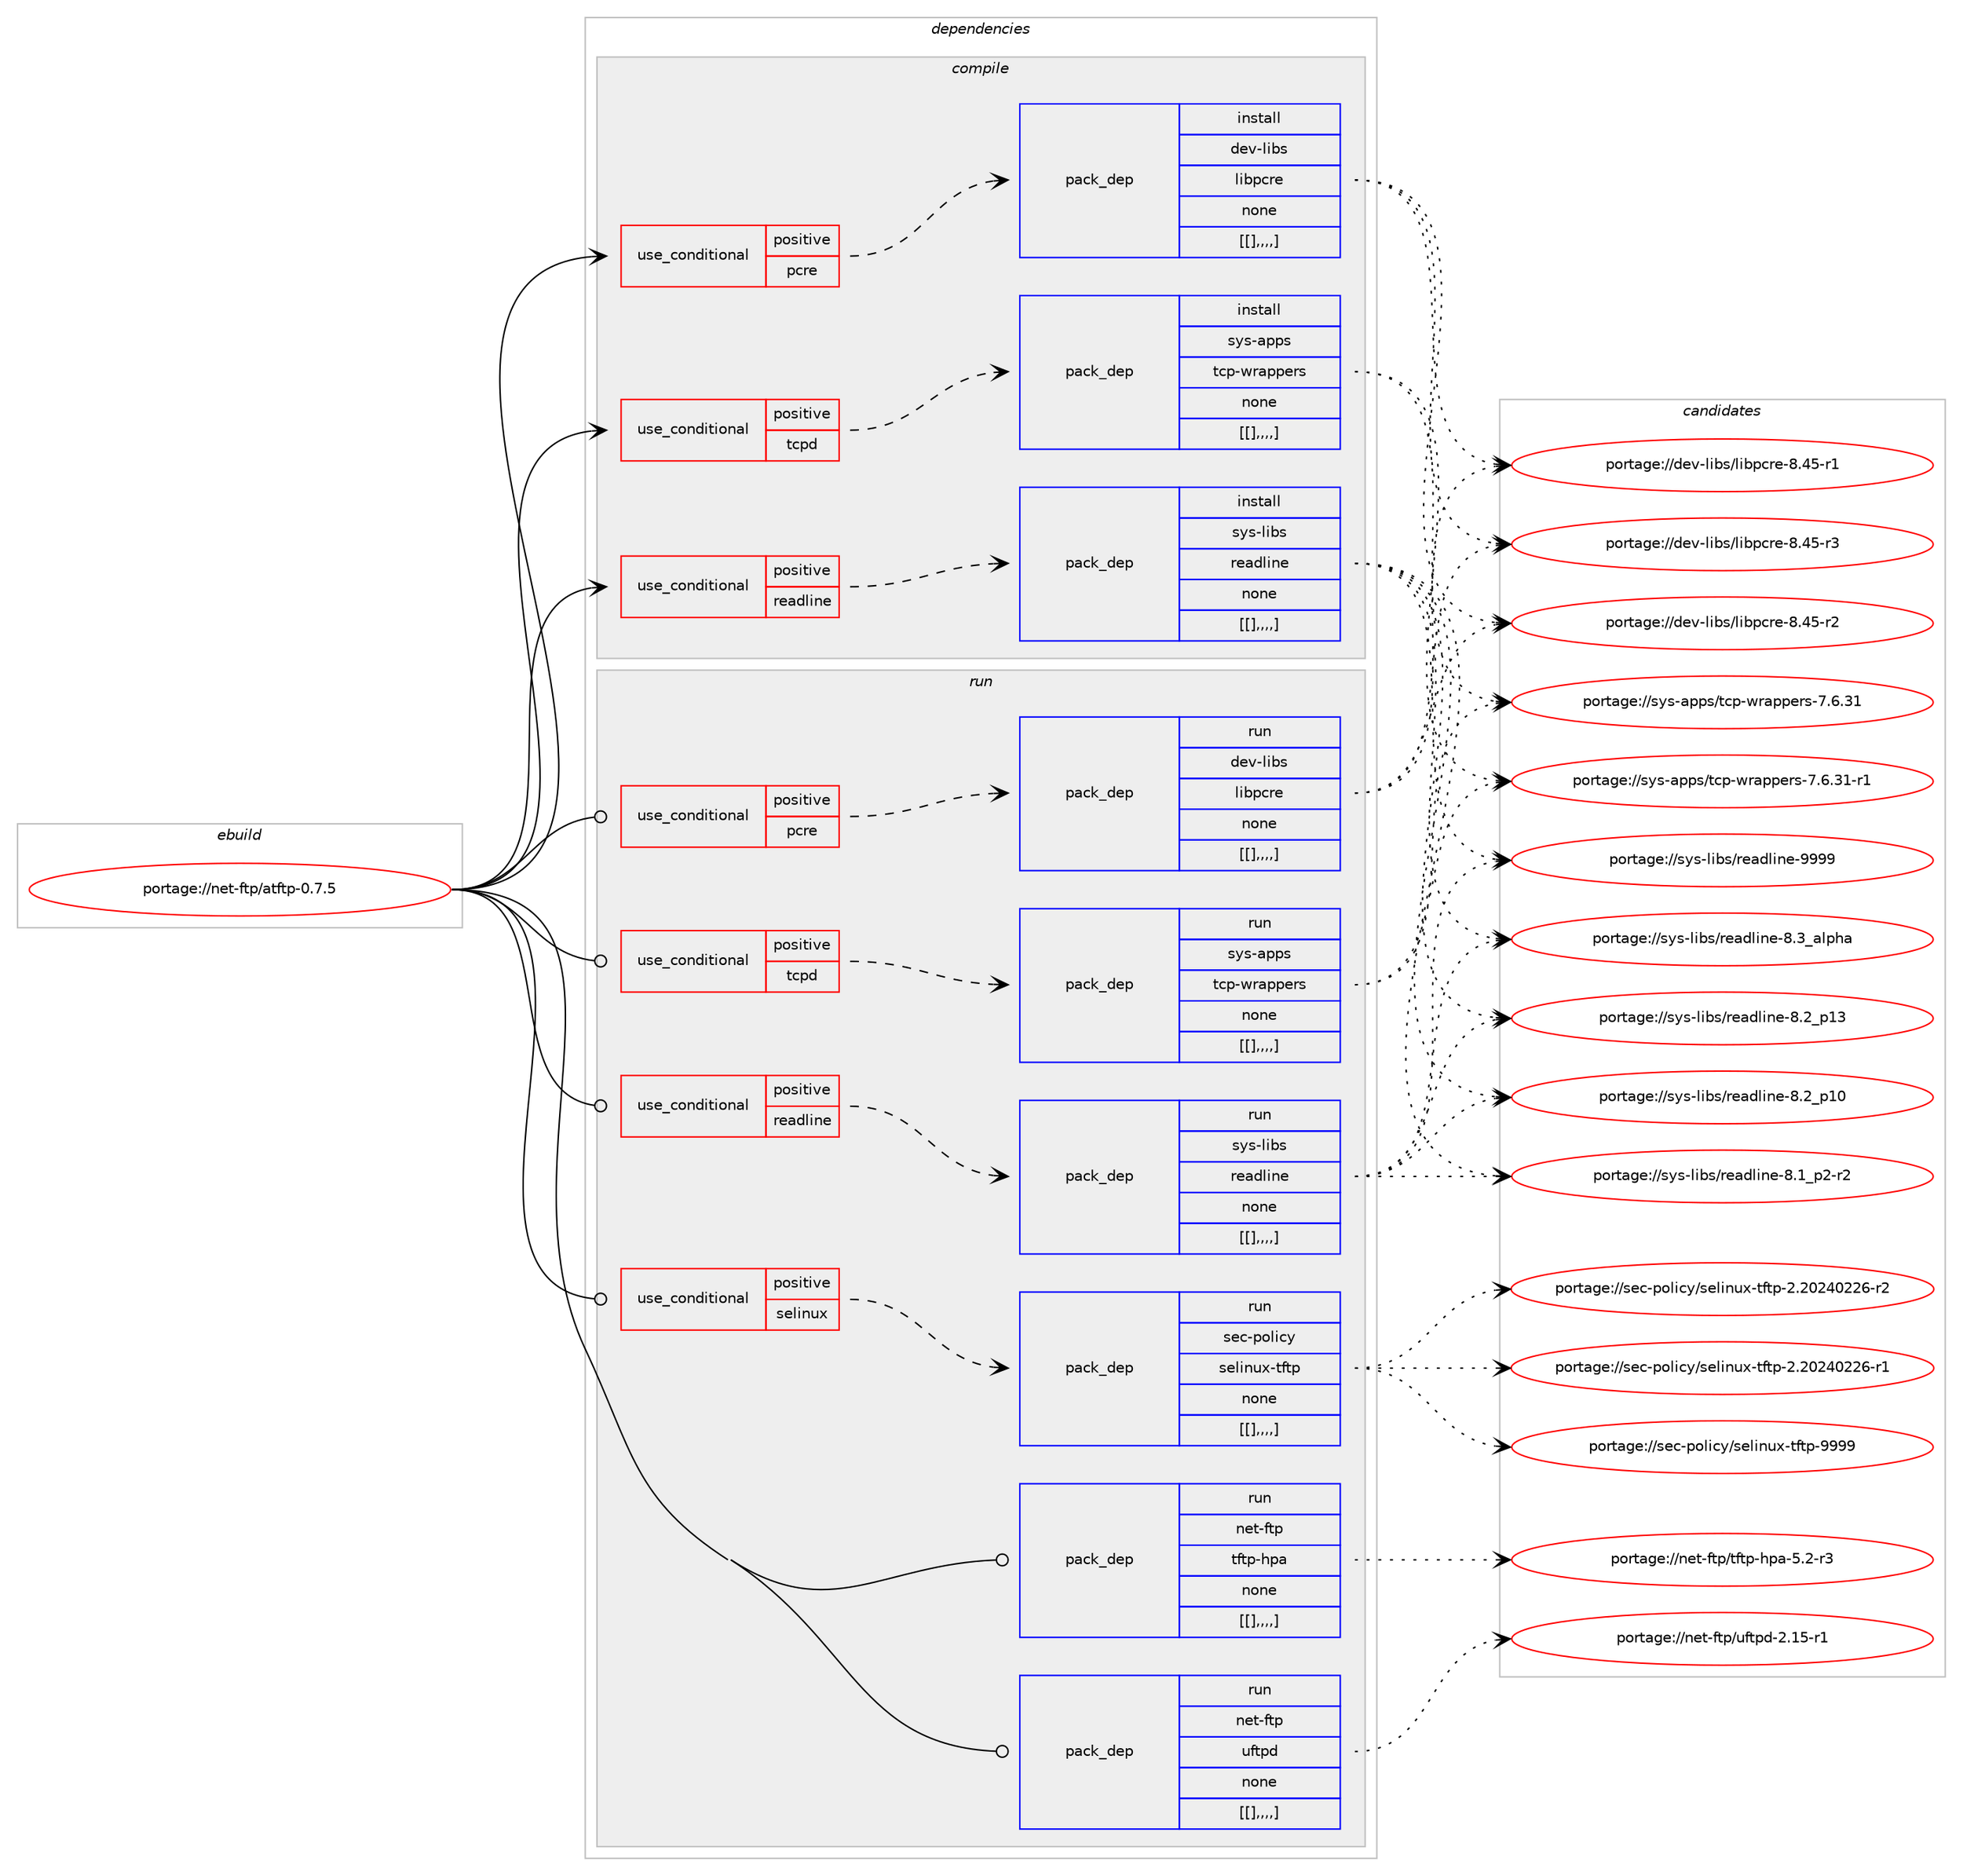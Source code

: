 digraph prolog {

# *************
# Graph options
# *************

newrank=true;
concentrate=true;
compound=true;
graph [rankdir=LR,fontname=Helvetica,fontsize=10,ranksep=1.5];#, ranksep=2.5, nodesep=0.2];
edge  [arrowhead=vee];
node  [fontname=Helvetica,fontsize=10];

# **********
# The ebuild
# **********

subgraph cluster_leftcol {
color=gray;
label=<<i>ebuild</i>>;
id [label="portage://net-ftp/atftp-0.7.5", color=red, width=4, href="../net-ftp/atftp-0.7.5.svg"];
}

# ****************
# The dependencies
# ****************

subgraph cluster_midcol {
color=gray;
label=<<i>dependencies</i>>;
subgraph cluster_compile {
fillcolor="#eeeeee";
style=filled;
label=<<i>compile</i>>;
subgraph cond95911 {
dependency368960 [label=<<TABLE BORDER="0" CELLBORDER="1" CELLSPACING="0" CELLPADDING="4"><TR><TD ROWSPAN="3" CELLPADDING="10">use_conditional</TD></TR><TR><TD>positive</TD></TR><TR><TD>pcre</TD></TR></TABLE>>, shape=none, color=red];
subgraph pack270291 {
dependency368961 [label=<<TABLE BORDER="0" CELLBORDER="1" CELLSPACING="0" CELLPADDING="4" WIDTH="220"><TR><TD ROWSPAN="6" CELLPADDING="30">pack_dep</TD></TR><TR><TD WIDTH="110">install</TD></TR><TR><TD>dev-libs</TD></TR><TR><TD>libpcre</TD></TR><TR><TD>none</TD></TR><TR><TD>[[],,,,]</TD></TR></TABLE>>, shape=none, color=blue];
}
dependency368960:e -> dependency368961:w [weight=20,style="dashed",arrowhead="vee"];
}
id:e -> dependency368960:w [weight=20,style="solid",arrowhead="vee"];
subgraph cond95912 {
dependency368962 [label=<<TABLE BORDER="0" CELLBORDER="1" CELLSPACING="0" CELLPADDING="4"><TR><TD ROWSPAN="3" CELLPADDING="10">use_conditional</TD></TR><TR><TD>positive</TD></TR><TR><TD>readline</TD></TR></TABLE>>, shape=none, color=red];
subgraph pack270292 {
dependency368963 [label=<<TABLE BORDER="0" CELLBORDER="1" CELLSPACING="0" CELLPADDING="4" WIDTH="220"><TR><TD ROWSPAN="6" CELLPADDING="30">pack_dep</TD></TR><TR><TD WIDTH="110">install</TD></TR><TR><TD>sys-libs</TD></TR><TR><TD>readline</TD></TR><TR><TD>none</TD></TR><TR><TD>[[],,,,]</TD></TR></TABLE>>, shape=none, color=blue];
}
dependency368962:e -> dependency368963:w [weight=20,style="dashed",arrowhead="vee"];
}
id:e -> dependency368962:w [weight=20,style="solid",arrowhead="vee"];
subgraph cond95913 {
dependency368964 [label=<<TABLE BORDER="0" CELLBORDER="1" CELLSPACING="0" CELLPADDING="4"><TR><TD ROWSPAN="3" CELLPADDING="10">use_conditional</TD></TR><TR><TD>positive</TD></TR><TR><TD>tcpd</TD></TR></TABLE>>, shape=none, color=red];
subgraph pack270293 {
dependency368965 [label=<<TABLE BORDER="0" CELLBORDER="1" CELLSPACING="0" CELLPADDING="4" WIDTH="220"><TR><TD ROWSPAN="6" CELLPADDING="30">pack_dep</TD></TR><TR><TD WIDTH="110">install</TD></TR><TR><TD>sys-apps</TD></TR><TR><TD>tcp-wrappers</TD></TR><TR><TD>none</TD></TR><TR><TD>[[],,,,]</TD></TR></TABLE>>, shape=none, color=blue];
}
dependency368964:e -> dependency368965:w [weight=20,style="dashed",arrowhead="vee"];
}
id:e -> dependency368964:w [weight=20,style="solid",arrowhead="vee"];
}
subgraph cluster_compileandrun {
fillcolor="#eeeeee";
style=filled;
label=<<i>compile and run</i>>;
}
subgraph cluster_run {
fillcolor="#eeeeee";
style=filled;
label=<<i>run</i>>;
subgraph cond95914 {
dependency368966 [label=<<TABLE BORDER="0" CELLBORDER="1" CELLSPACING="0" CELLPADDING="4"><TR><TD ROWSPAN="3" CELLPADDING="10">use_conditional</TD></TR><TR><TD>positive</TD></TR><TR><TD>pcre</TD></TR></TABLE>>, shape=none, color=red];
subgraph pack270294 {
dependency368967 [label=<<TABLE BORDER="0" CELLBORDER="1" CELLSPACING="0" CELLPADDING="4" WIDTH="220"><TR><TD ROWSPAN="6" CELLPADDING="30">pack_dep</TD></TR><TR><TD WIDTH="110">run</TD></TR><TR><TD>dev-libs</TD></TR><TR><TD>libpcre</TD></TR><TR><TD>none</TD></TR><TR><TD>[[],,,,]</TD></TR></TABLE>>, shape=none, color=blue];
}
dependency368966:e -> dependency368967:w [weight=20,style="dashed",arrowhead="vee"];
}
id:e -> dependency368966:w [weight=20,style="solid",arrowhead="odot"];
subgraph cond95915 {
dependency368968 [label=<<TABLE BORDER="0" CELLBORDER="1" CELLSPACING="0" CELLPADDING="4"><TR><TD ROWSPAN="3" CELLPADDING="10">use_conditional</TD></TR><TR><TD>positive</TD></TR><TR><TD>readline</TD></TR></TABLE>>, shape=none, color=red];
subgraph pack270295 {
dependency368969 [label=<<TABLE BORDER="0" CELLBORDER="1" CELLSPACING="0" CELLPADDING="4" WIDTH="220"><TR><TD ROWSPAN="6" CELLPADDING="30">pack_dep</TD></TR><TR><TD WIDTH="110">run</TD></TR><TR><TD>sys-libs</TD></TR><TR><TD>readline</TD></TR><TR><TD>none</TD></TR><TR><TD>[[],,,,]</TD></TR></TABLE>>, shape=none, color=blue];
}
dependency368968:e -> dependency368969:w [weight=20,style="dashed",arrowhead="vee"];
}
id:e -> dependency368968:w [weight=20,style="solid",arrowhead="odot"];
subgraph cond95916 {
dependency368970 [label=<<TABLE BORDER="0" CELLBORDER="1" CELLSPACING="0" CELLPADDING="4"><TR><TD ROWSPAN="3" CELLPADDING="10">use_conditional</TD></TR><TR><TD>positive</TD></TR><TR><TD>selinux</TD></TR></TABLE>>, shape=none, color=red];
subgraph pack270296 {
dependency368971 [label=<<TABLE BORDER="0" CELLBORDER="1" CELLSPACING="0" CELLPADDING="4" WIDTH="220"><TR><TD ROWSPAN="6" CELLPADDING="30">pack_dep</TD></TR><TR><TD WIDTH="110">run</TD></TR><TR><TD>sec-policy</TD></TR><TR><TD>selinux-tftp</TD></TR><TR><TD>none</TD></TR><TR><TD>[[],,,,]</TD></TR></TABLE>>, shape=none, color=blue];
}
dependency368970:e -> dependency368971:w [weight=20,style="dashed",arrowhead="vee"];
}
id:e -> dependency368970:w [weight=20,style="solid",arrowhead="odot"];
subgraph cond95917 {
dependency368972 [label=<<TABLE BORDER="0" CELLBORDER="1" CELLSPACING="0" CELLPADDING="4"><TR><TD ROWSPAN="3" CELLPADDING="10">use_conditional</TD></TR><TR><TD>positive</TD></TR><TR><TD>tcpd</TD></TR></TABLE>>, shape=none, color=red];
subgraph pack270297 {
dependency368973 [label=<<TABLE BORDER="0" CELLBORDER="1" CELLSPACING="0" CELLPADDING="4" WIDTH="220"><TR><TD ROWSPAN="6" CELLPADDING="30">pack_dep</TD></TR><TR><TD WIDTH="110">run</TD></TR><TR><TD>sys-apps</TD></TR><TR><TD>tcp-wrappers</TD></TR><TR><TD>none</TD></TR><TR><TD>[[],,,,]</TD></TR></TABLE>>, shape=none, color=blue];
}
dependency368972:e -> dependency368973:w [weight=20,style="dashed",arrowhead="vee"];
}
id:e -> dependency368972:w [weight=20,style="solid",arrowhead="odot"];
subgraph pack270298 {
dependency368974 [label=<<TABLE BORDER="0" CELLBORDER="1" CELLSPACING="0" CELLPADDING="4" WIDTH="220"><TR><TD ROWSPAN="6" CELLPADDING="30">pack_dep</TD></TR><TR><TD WIDTH="110">run</TD></TR><TR><TD>net-ftp</TD></TR><TR><TD>tftp-hpa</TD></TR><TR><TD>none</TD></TR><TR><TD>[[],,,,]</TD></TR></TABLE>>, shape=none, color=blue];
}
id:e -> dependency368974:w [weight=20,style="solid",arrowhead="odot"];
subgraph pack270299 {
dependency368975 [label=<<TABLE BORDER="0" CELLBORDER="1" CELLSPACING="0" CELLPADDING="4" WIDTH="220"><TR><TD ROWSPAN="6" CELLPADDING="30">pack_dep</TD></TR><TR><TD WIDTH="110">run</TD></TR><TR><TD>net-ftp</TD></TR><TR><TD>uftpd</TD></TR><TR><TD>none</TD></TR><TR><TD>[[],,,,]</TD></TR></TABLE>>, shape=none, color=blue];
}
id:e -> dependency368975:w [weight=20,style="solid",arrowhead="odot"];
}
}

# **************
# The candidates
# **************

subgraph cluster_choices {
rank=same;
color=gray;
label=<<i>candidates</i>>;

subgraph choice270291 {
color=black;
nodesep=1;
choice100101118451081059811547108105981129911410145564652534511451 [label="portage://dev-libs/libpcre-8.45-r3", color=red, width=4,href="../dev-libs/libpcre-8.45-r3.svg"];
choice100101118451081059811547108105981129911410145564652534511450 [label="portage://dev-libs/libpcre-8.45-r2", color=red, width=4,href="../dev-libs/libpcre-8.45-r2.svg"];
choice100101118451081059811547108105981129911410145564652534511449 [label="portage://dev-libs/libpcre-8.45-r1", color=red, width=4,href="../dev-libs/libpcre-8.45-r1.svg"];
dependency368961:e -> choice100101118451081059811547108105981129911410145564652534511451:w [style=dotted,weight="100"];
dependency368961:e -> choice100101118451081059811547108105981129911410145564652534511450:w [style=dotted,weight="100"];
dependency368961:e -> choice100101118451081059811547108105981129911410145564652534511449:w [style=dotted,weight="100"];
}
subgraph choice270292 {
color=black;
nodesep=1;
choice115121115451081059811547114101971001081051101014557575757 [label="portage://sys-libs/readline-9999", color=red, width=4,href="../sys-libs/readline-9999.svg"];
choice1151211154510810598115471141019710010810511010145564651959710811210497 [label="portage://sys-libs/readline-8.3_alpha", color=red, width=4,href="../sys-libs/readline-8.3_alpha.svg"];
choice1151211154510810598115471141019710010810511010145564650951124951 [label="portage://sys-libs/readline-8.2_p13", color=red, width=4,href="../sys-libs/readline-8.2_p13.svg"];
choice1151211154510810598115471141019710010810511010145564650951124948 [label="portage://sys-libs/readline-8.2_p10", color=red, width=4,href="../sys-libs/readline-8.2_p10.svg"];
choice115121115451081059811547114101971001081051101014556464995112504511450 [label="portage://sys-libs/readline-8.1_p2-r2", color=red, width=4,href="../sys-libs/readline-8.1_p2-r2.svg"];
dependency368963:e -> choice115121115451081059811547114101971001081051101014557575757:w [style=dotted,weight="100"];
dependency368963:e -> choice1151211154510810598115471141019710010810511010145564651959710811210497:w [style=dotted,weight="100"];
dependency368963:e -> choice1151211154510810598115471141019710010810511010145564650951124951:w [style=dotted,weight="100"];
dependency368963:e -> choice1151211154510810598115471141019710010810511010145564650951124948:w [style=dotted,weight="100"];
dependency368963:e -> choice115121115451081059811547114101971001081051101014556464995112504511450:w [style=dotted,weight="100"];
}
subgraph choice270293 {
color=black;
nodesep=1;
choice115121115459711211211547116991124511911497112112101114115455546544651494511449 [label="portage://sys-apps/tcp-wrappers-7.6.31-r1", color=red, width=4,href="../sys-apps/tcp-wrappers-7.6.31-r1.svg"];
choice11512111545971121121154711699112451191149711211210111411545554654465149 [label="portage://sys-apps/tcp-wrappers-7.6.31", color=red, width=4,href="../sys-apps/tcp-wrappers-7.6.31.svg"];
dependency368965:e -> choice115121115459711211211547116991124511911497112112101114115455546544651494511449:w [style=dotted,weight="100"];
dependency368965:e -> choice11512111545971121121154711699112451191149711211210111411545554654465149:w [style=dotted,weight="100"];
}
subgraph choice270294 {
color=black;
nodesep=1;
choice100101118451081059811547108105981129911410145564652534511451 [label="portage://dev-libs/libpcre-8.45-r3", color=red, width=4,href="../dev-libs/libpcre-8.45-r3.svg"];
choice100101118451081059811547108105981129911410145564652534511450 [label="portage://dev-libs/libpcre-8.45-r2", color=red, width=4,href="../dev-libs/libpcre-8.45-r2.svg"];
choice100101118451081059811547108105981129911410145564652534511449 [label="portage://dev-libs/libpcre-8.45-r1", color=red, width=4,href="../dev-libs/libpcre-8.45-r1.svg"];
dependency368967:e -> choice100101118451081059811547108105981129911410145564652534511451:w [style=dotted,weight="100"];
dependency368967:e -> choice100101118451081059811547108105981129911410145564652534511450:w [style=dotted,weight="100"];
dependency368967:e -> choice100101118451081059811547108105981129911410145564652534511449:w [style=dotted,weight="100"];
}
subgraph choice270295 {
color=black;
nodesep=1;
choice115121115451081059811547114101971001081051101014557575757 [label="portage://sys-libs/readline-9999", color=red, width=4,href="../sys-libs/readline-9999.svg"];
choice1151211154510810598115471141019710010810511010145564651959710811210497 [label="portage://sys-libs/readline-8.3_alpha", color=red, width=4,href="../sys-libs/readline-8.3_alpha.svg"];
choice1151211154510810598115471141019710010810511010145564650951124951 [label="portage://sys-libs/readline-8.2_p13", color=red, width=4,href="../sys-libs/readline-8.2_p13.svg"];
choice1151211154510810598115471141019710010810511010145564650951124948 [label="portage://sys-libs/readline-8.2_p10", color=red, width=4,href="../sys-libs/readline-8.2_p10.svg"];
choice115121115451081059811547114101971001081051101014556464995112504511450 [label="portage://sys-libs/readline-8.1_p2-r2", color=red, width=4,href="../sys-libs/readline-8.1_p2-r2.svg"];
dependency368969:e -> choice115121115451081059811547114101971001081051101014557575757:w [style=dotted,weight="100"];
dependency368969:e -> choice1151211154510810598115471141019710010810511010145564651959710811210497:w [style=dotted,weight="100"];
dependency368969:e -> choice1151211154510810598115471141019710010810511010145564650951124951:w [style=dotted,weight="100"];
dependency368969:e -> choice1151211154510810598115471141019710010810511010145564650951124948:w [style=dotted,weight="100"];
dependency368969:e -> choice115121115451081059811547114101971001081051101014556464995112504511450:w [style=dotted,weight="100"];
}
subgraph choice270296 {
color=black;
nodesep=1;
choice11510199451121111081059912147115101108105110117120451161021161124557575757 [label="portage://sec-policy/selinux-tftp-9999", color=red, width=4,href="../sec-policy/selinux-tftp-9999.svg"];
choice115101994511211110810599121471151011081051101171204511610211611245504650485052485050544511450 [label="portage://sec-policy/selinux-tftp-2.20240226-r2", color=red, width=4,href="../sec-policy/selinux-tftp-2.20240226-r2.svg"];
choice115101994511211110810599121471151011081051101171204511610211611245504650485052485050544511449 [label="portage://sec-policy/selinux-tftp-2.20240226-r1", color=red, width=4,href="../sec-policy/selinux-tftp-2.20240226-r1.svg"];
dependency368971:e -> choice11510199451121111081059912147115101108105110117120451161021161124557575757:w [style=dotted,weight="100"];
dependency368971:e -> choice115101994511211110810599121471151011081051101171204511610211611245504650485052485050544511450:w [style=dotted,weight="100"];
dependency368971:e -> choice115101994511211110810599121471151011081051101171204511610211611245504650485052485050544511449:w [style=dotted,weight="100"];
}
subgraph choice270297 {
color=black;
nodesep=1;
choice115121115459711211211547116991124511911497112112101114115455546544651494511449 [label="portage://sys-apps/tcp-wrappers-7.6.31-r1", color=red, width=4,href="../sys-apps/tcp-wrappers-7.6.31-r1.svg"];
choice11512111545971121121154711699112451191149711211210111411545554654465149 [label="portage://sys-apps/tcp-wrappers-7.6.31", color=red, width=4,href="../sys-apps/tcp-wrappers-7.6.31.svg"];
dependency368973:e -> choice115121115459711211211547116991124511911497112112101114115455546544651494511449:w [style=dotted,weight="100"];
dependency368973:e -> choice11512111545971121121154711699112451191149711211210111411545554654465149:w [style=dotted,weight="100"];
}
subgraph choice270298 {
color=black;
nodesep=1;
choice11010111645102116112471161021161124510411297455346504511451 [label="portage://net-ftp/tftp-hpa-5.2-r3", color=red, width=4,href="../net-ftp/tftp-hpa-5.2-r3.svg"];
dependency368974:e -> choice11010111645102116112471161021161124510411297455346504511451:w [style=dotted,weight="100"];
}
subgraph choice270299 {
color=black;
nodesep=1;
choice110101116451021161124711710211611210045504649534511449 [label="portage://net-ftp/uftpd-2.15-r1", color=red, width=4,href="../net-ftp/uftpd-2.15-r1.svg"];
dependency368975:e -> choice110101116451021161124711710211611210045504649534511449:w [style=dotted,weight="100"];
}
}

}
